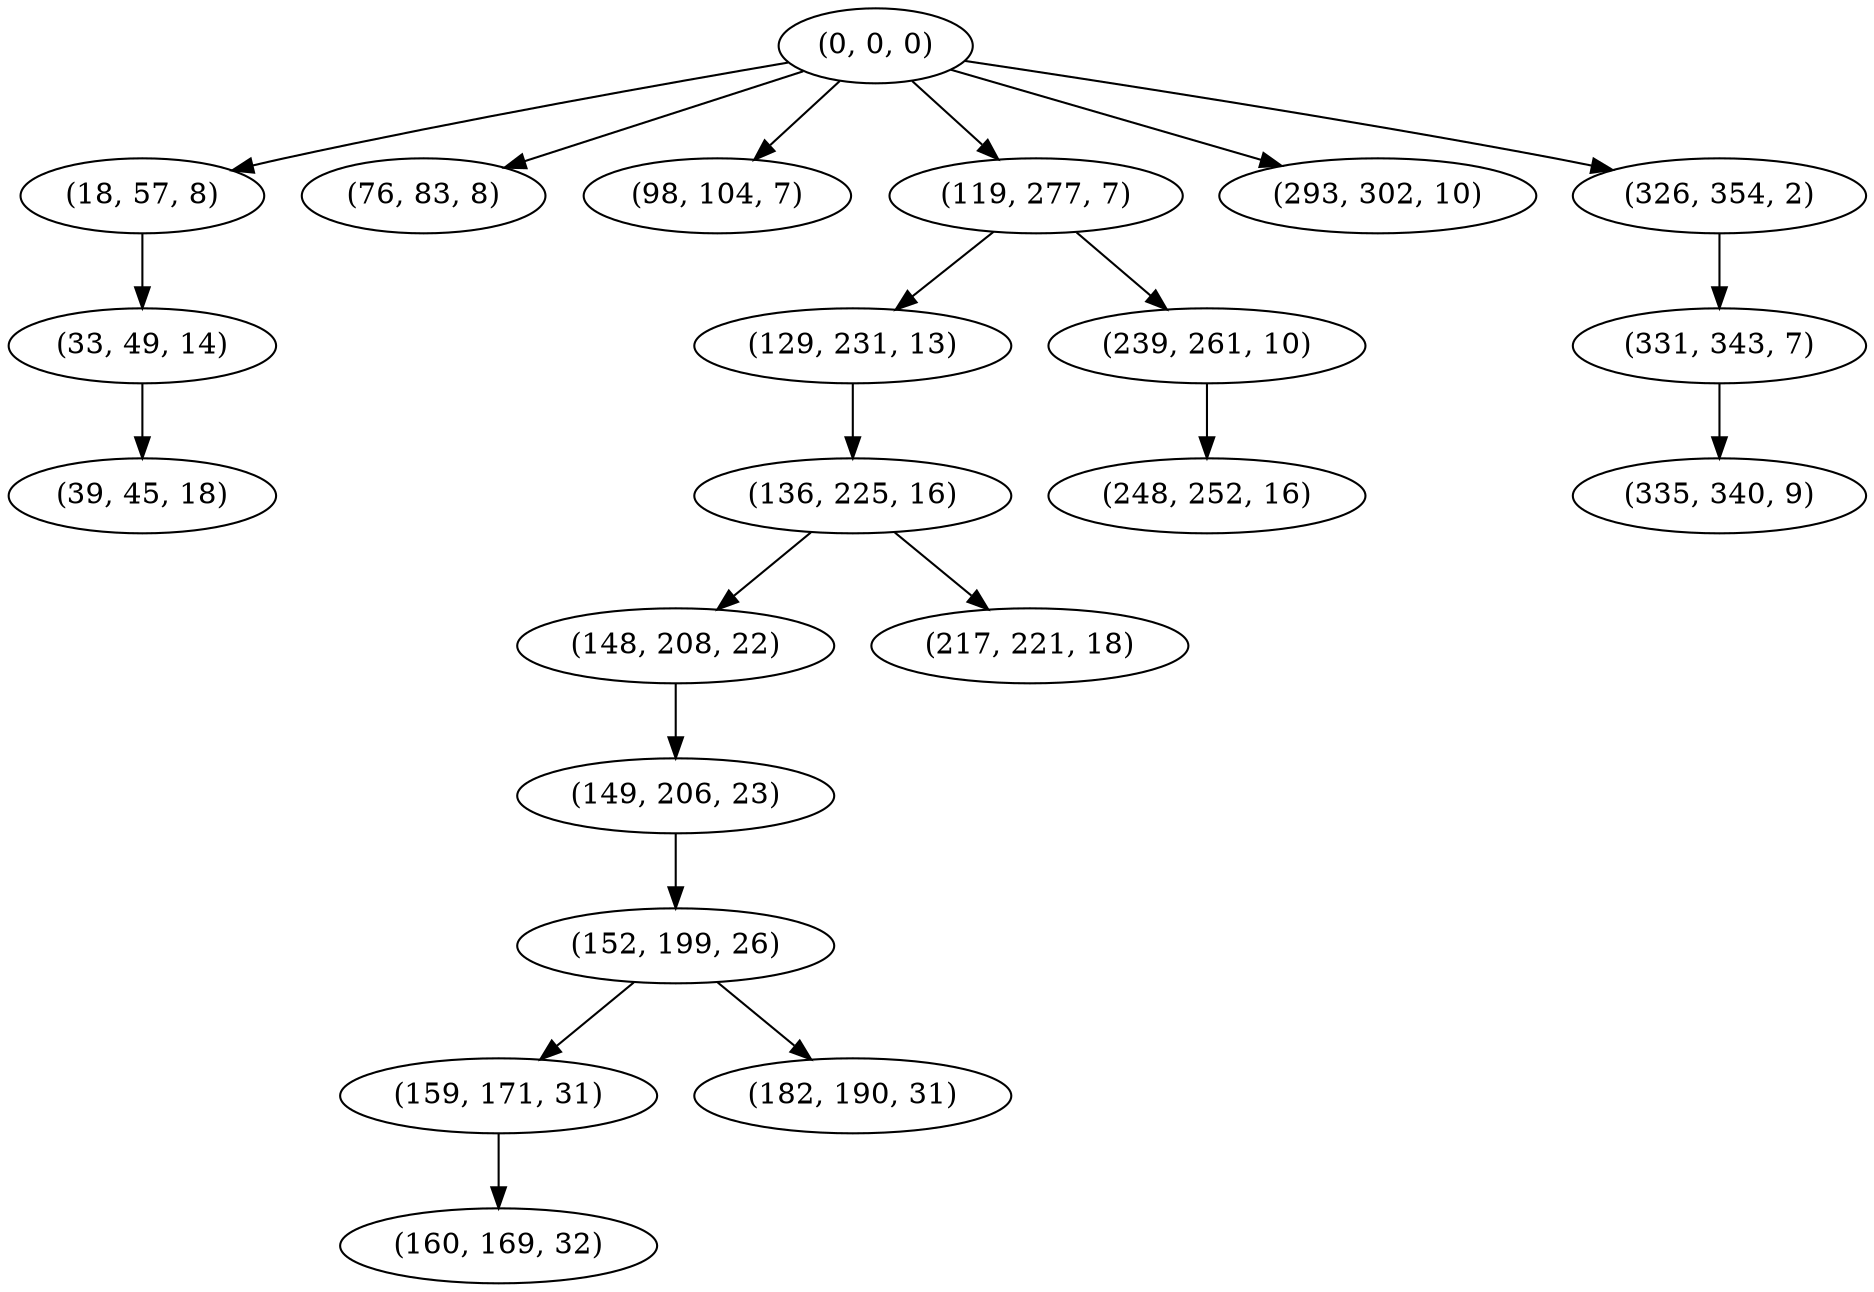 digraph tree {
    "(0, 0, 0)";
    "(18, 57, 8)";
    "(33, 49, 14)";
    "(39, 45, 18)";
    "(76, 83, 8)";
    "(98, 104, 7)";
    "(119, 277, 7)";
    "(129, 231, 13)";
    "(136, 225, 16)";
    "(148, 208, 22)";
    "(149, 206, 23)";
    "(152, 199, 26)";
    "(159, 171, 31)";
    "(160, 169, 32)";
    "(182, 190, 31)";
    "(217, 221, 18)";
    "(239, 261, 10)";
    "(248, 252, 16)";
    "(293, 302, 10)";
    "(326, 354, 2)";
    "(331, 343, 7)";
    "(335, 340, 9)";
    "(0, 0, 0)" -> "(18, 57, 8)";
    "(0, 0, 0)" -> "(76, 83, 8)";
    "(0, 0, 0)" -> "(98, 104, 7)";
    "(0, 0, 0)" -> "(119, 277, 7)";
    "(0, 0, 0)" -> "(293, 302, 10)";
    "(0, 0, 0)" -> "(326, 354, 2)";
    "(18, 57, 8)" -> "(33, 49, 14)";
    "(33, 49, 14)" -> "(39, 45, 18)";
    "(119, 277, 7)" -> "(129, 231, 13)";
    "(119, 277, 7)" -> "(239, 261, 10)";
    "(129, 231, 13)" -> "(136, 225, 16)";
    "(136, 225, 16)" -> "(148, 208, 22)";
    "(136, 225, 16)" -> "(217, 221, 18)";
    "(148, 208, 22)" -> "(149, 206, 23)";
    "(149, 206, 23)" -> "(152, 199, 26)";
    "(152, 199, 26)" -> "(159, 171, 31)";
    "(152, 199, 26)" -> "(182, 190, 31)";
    "(159, 171, 31)" -> "(160, 169, 32)";
    "(239, 261, 10)" -> "(248, 252, 16)";
    "(326, 354, 2)" -> "(331, 343, 7)";
    "(331, 343, 7)" -> "(335, 340, 9)";
}
